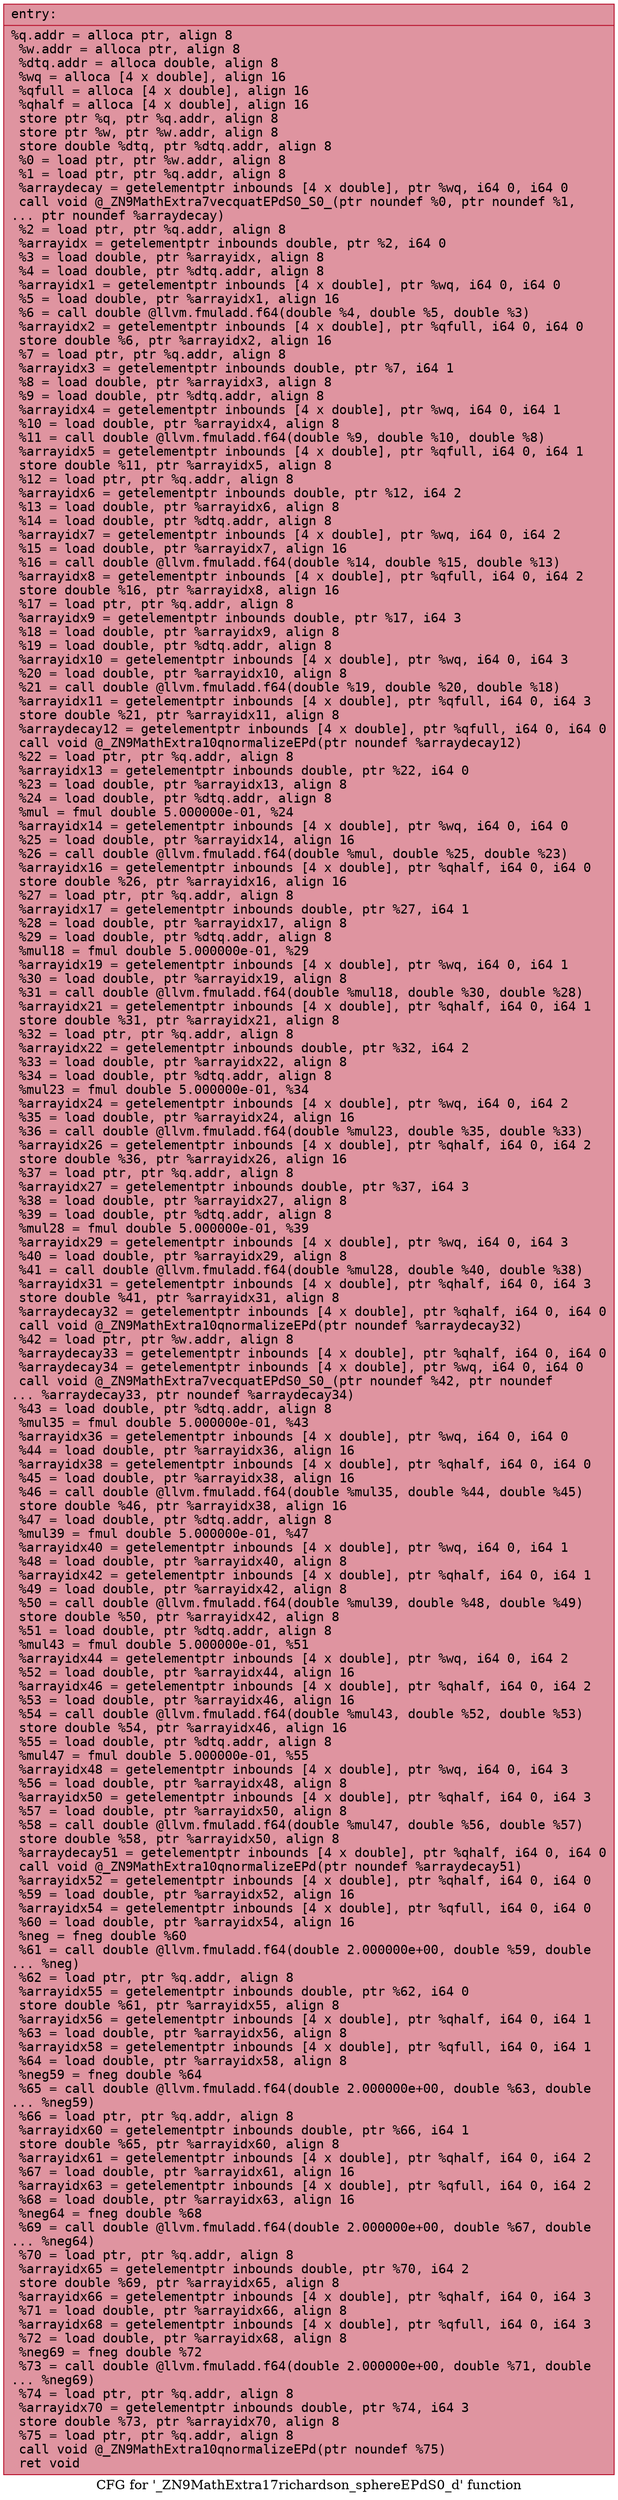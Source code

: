 digraph "CFG for '_ZN9MathExtra17richardson_sphereEPdS0_d' function" {
	label="CFG for '_ZN9MathExtra17richardson_sphereEPdS0_d' function";

	Node0x5583735c8530 [shape=record,color="#b70d28ff", style=filled, fillcolor="#b70d2870" fontname="Courier",label="{entry:\l|  %q.addr = alloca ptr, align 8\l  %w.addr = alloca ptr, align 8\l  %dtq.addr = alloca double, align 8\l  %wq = alloca [4 x double], align 16\l  %qfull = alloca [4 x double], align 16\l  %qhalf = alloca [4 x double], align 16\l  store ptr %q, ptr %q.addr, align 8\l  store ptr %w, ptr %w.addr, align 8\l  store double %dtq, ptr %dtq.addr, align 8\l  %0 = load ptr, ptr %w.addr, align 8\l  %1 = load ptr, ptr %q.addr, align 8\l  %arraydecay = getelementptr inbounds [4 x double], ptr %wq, i64 0, i64 0\l  call void @_ZN9MathExtra7vecquatEPdS0_S0_(ptr noundef %0, ptr noundef %1,\l... ptr noundef %arraydecay)\l  %2 = load ptr, ptr %q.addr, align 8\l  %arrayidx = getelementptr inbounds double, ptr %2, i64 0\l  %3 = load double, ptr %arrayidx, align 8\l  %4 = load double, ptr %dtq.addr, align 8\l  %arrayidx1 = getelementptr inbounds [4 x double], ptr %wq, i64 0, i64 0\l  %5 = load double, ptr %arrayidx1, align 16\l  %6 = call double @llvm.fmuladd.f64(double %4, double %5, double %3)\l  %arrayidx2 = getelementptr inbounds [4 x double], ptr %qfull, i64 0, i64 0\l  store double %6, ptr %arrayidx2, align 16\l  %7 = load ptr, ptr %q.addr, align 8\l  %arrayidx3 = getelementptr inbounds double, ptr %7, i64 1\l  %8 = load double, ptr %arrayidx3, align 8\l  %9 = load double, ptr %dtq.addr, align 8\l  %arrayidx4 = getelementptr inbounds [4 x double], ptr %wq, i64 0, i64 1\l  %10 = load double, ptr %arrayidx4, align 8\l  %11 = call double @llvm.fmuladd.f64(double %9, double %10, double %8)\l  %arrayidx5 = getelementptr inbounds [4 x double], ptr %qfull, i64 0, i64 1\l  store double %11, ptr %arrayidx5, align 8\l  %12 = load ptr, ptr %q.addr, align 8\l  %arrayidx6 = getelementptr inbounds double, ptr %12, i64 2\l  %13 = load double, ptr %arrayidx6, align 8\l  %14 = load double, ptr %dtq.addr, align 8\l  %arrayidx7 = getelementptr inbounds [4 x double], ptr %wq, i64 0, i64 2\l  %15 = load double, ptr %arrayidx7, align 16\l  %16 = call double @llvm.fmuladd.f64(double %14, double %15, double %13)\l  %arrayidx8 = getelementptr inbounds [4 x double], ptr %qfull, i64 0, i64 2\l  store double %16, ptr %arrayidx8, align 16\l  %17 = load ptr, ptr %q.addr, align 8\l  %arrayidx9 = getelementptr inbounds double, ptr %17, i64 3\l  %18 = load double, ptr %arrayidx9, align 8\l  %19 = load double, ptr %dtq.addr, align 8\l  %arrayidx10 = getelementptr inbounds [4 x double], ptr %wq, i64 0, i64 3\l  %20 = load double, ptr %arrayidx10, align 8\l  %21 = call double @llvm.fmuladd.f64(double %19, double %20, double %18)\l  %arrayidx11 = getelementptr inbounds [4 x double], ptr %qfull, i64 0, i64 3\l  store double %21, ptr %arrayidx11, align 8\l  %arraydecay12 = getelementptr inbounds [4 x double], ptr %qfull, i64 0, i64 0\l  call void @_ZN9MathExtra10qnormalizeEPd(ptr noundef %arraydecay12)\l  %22 = load ptr, ptr %q.addr, align 8\l  %arrayidx13 = getelementptr inbounds double, ptr %22, i64 0\l  %23 = load double, ptr %arrayidx13, align 8\l  %24 = load double, ptr %dtq.addr, align 8\l  %mul = fmul double 5.000000e-01, %24\l  %arrayidx14 = getelementptr inbounds [4 x double], ptr %wq, i64 0, i64 0\l  %25 = load double, ptr %arrayidx14, align 16\l  %26 = call double @llvm.fmuladd.f64(double %mul, double %25, double %23)\l  %arrayidx16 = getelementptr inbounds [4 x double], ptr %qhalf, i64 0, i64 0\l  store double %26, ptr %arrayidx16, align 16\l  %27 = load ptr, ptr %q.addr, align 8\l  %arrayidx17 = getelementptr inbounds double, ptr %27, i64 1\l  %28 = load double, ptr %arrayidx17, align 8\l  %29 = load double, ptr %dtq.addr, align 8\l  %mul18 = fmul double 5.000000e-01, %29\l  %arrayidx19 = getelementptr inbounds [4 x double], ptr %wq, i64 0, i64 1\l  %30 = load double, ptr %arrayidx19, align 8\l  %31 = call double @llvm.fmuladd.f64(double %mul18, double %30, double %28)\l  %arrayidx21 = getelementptr inbounds [4 x double], ptr %qhalf, i64 0, i64 1\l  store double %31, ptr %arrayidx21, align 8\l  %32 = load ptr, ptr %q.addr, align 8\l  %arrayidx22 = getelementptr inbounds double, ptr %32, i64 2\l  %33 = load double, ptr %arrayidx22, align 8\l  %34 = load double, ptr %dtq.addr, align 8\l  %mul23 = fmul double 5.000000e-01, %34\l  %arrayidx24 = getelementptr inbounds [4 x double], ptr %wq, i64 0, i64 2\l  %35 = load double, ptr %arrayidx24, align 16\l  %36 = call double @llvm.fmuladd.f64(double %mul23, double %35, double %33)\l  %arrayidx26 = getelementptr inbounds [4 x double], ptr %qhalf, i64 0, i64 2\l  store double %36, ptr %arrayidx26, align 16\l  %37 = load ptr, ptr %q.addr, align 8\l  %arrayidx27 = getelementptr inbounds double, ptr %37, i64 3\l  %38 = load double, ptr %arrayidx27, align 8\l  %39 = load double, ptr %dtq.addr, align 8\l  %mul28 = fmul double 5.000000e-01, %39\l  %arrayidx29 = getelementptr inbounds [4 x double], ptr %wq, i64 0, i64 3\l  %40 = load double, ptr %arrayidx29, align 8\l  %41 = call double @llvm.fmuladd.f64(double %mul28, double %40, double %38)\l  %arrayidx31 = getelementptr inbounds [4 x double], ptr %qhalf, i64 0, i64 3\l  store double %41, ptr %arrayidx31, align 8\l  %arraydecay32 = getelementptr inbounds [4 x double], ptr %qhalf, i64 0, i64 0\l  call void @_ZN9MathExtra10qnormalizeEPd(ptr noundef %arraydecay32)\l  %42 = load ptr, ptr %w.addr, align 8\l  %arraydecay33 = getelementptr inbounds [4 x double], ptr %qhalf, i64 0, i64 0\l  %arraydecay34 = getelementptr inbounds [4 x double], ptr %wq, i64 0, i64 0\l  call void @_ZN9MathExtra7vecquatEPdS0_S0_(ptr noundef %42, ptr noundef\l... %arraydecay33, ptr noundef %arraydecay34)\l  %43 = load double, ptr %dtq.addr, align 8\l  %mul35 = fmul double 5.000000e-01, %43\l  %arrayidx36 = getelementptr inbounds [4 x double], ptr %wq, i64 0, i64 0\l  %44 = load double, ptr %arrayidx36, align 16\l  %arrayidx38 = getelementptr inbounds [4 x double], ptr %qhalf, i64 0, i64 0\l  %45 = load double, ptr %arrayidx38, align 16\l  %46 = call double @llvm.fmuladd.f64(double %mul35, double %44, double %45)\l  store double %46, ptr %arrayidx38, align 16\l  %47 = load double, ptr %dtq.addr, align 8\l  %mul39 = fmul double 5.000000e-01, %47\l  %arrayidx40 = getelementptr inbounds [4 x double], ptr %wq, i64 0, i64 1\l  %48 = load double, ptr %arrayidx40, align 8\l  %arrayidx42 = getelementptr inbounds [4 x double], ptr %qhalf, i64 0, i64 1\l  %49 = load double, ptr %arrayidx42, align 8\l  %50 = call double @llvm.fmuladd.f64(double %mul39, double %48, double %49)\l  store double %50, ptr %arrayidx42, align 8\l  %51 = load double, ptr %dtq.addr, align 8\l  %mul43 = fmul double 5.000000e-01, %51\l  %arrayidx44 = getelementptr inbounds [4 x double], ptr %wq, i64 0, i64 2\l  %52 = load double, ptr %arrayidx44, align 16\l  %arrayidx46 = getelementptr inbounds [4 x double], ptr %qhalf, i64 0, i64 2\l  %53 = load double, ptr %arrayidx46, align 16\l  %54 = call double @llvm.fmuladd.f64(double %mul43, double %52, double %53)\l  store double %54, ptr %arrayidx46, align 16\l  %55 = load double, ptr %dtq.addr, align 8\l  %mul47 = fmul double 5.000000e-01, %55\l  %arrayidx48 = getelementptr inbounds [4 x double], ptr %wq, i64 0, i64 3\l  %56 = load double, ptr %arrayidx48, align 8\l  %arrayidx50 = getelementptr inbounds [4 x double], ptr %qhalf, i64 0, i64 3\l  %57 = load double, ptr %arrayidx50, align 8\l  %58 = call double @llvm.fmuladd.f64(double %mul47, double %56, double %57)\l  store double %58, ptr %arrayidx50, align 8\l  %arraydecay51 = getelementptr inbounds [4 x double], ptr %qhalf, i64 0, i64 0\l  call void @_ZN9MathExtra10qnormalizeEPd(ptr noundef %arraydecay51)\l  %arrayidx52 = getelementptr inbounds [4 x double], ptr %qhalf, i64 0, i64 0\l  %59 = load double, ptr %arrayidx52, align 16\l  %arrayidx54 = getelementptr inbounds [4 x double], ptr %qfull, i64 0, i64 0\l  %60 = load double, ptr %arrayidx54, align 16\l  %neg = fneg double %60\l  %61 = call double @llvm.fmuladd.f64(double 2.000000e+00, double %59, double\l... %neg)\l  %62 = load ptr, ptr %q.addr, align 8\l  %arrayidx55 = getelementptr inbounds double, ptr %62, i64 0\l  store double %61, ptr %arrayidx55, align 8\l  %arrayidx56 = getelementptr inbounds [4 x double], ptr %qhalf, i64 0, i64 1\l  %63 = load double, ptr %arrayidx56, align 8\l  %arrayidx58 = getelementptr inbounds [4 x double], ptr %qfull, i64 0, i64 1\l  %64 = load double, ptr %arrayidx58, align 8\l  %neg59 = fneg double %64\l  %65 = call double @llvm.fmuladd.f64(double 2.000000e+00, double %63, double\l... %neg59)\l  %66 = load ptr, ptr %q.addr, align 8\l  %arrayidx60 = getelementptr inbounds double, ptr %66, i64 1\l  store double %65, ptr %arrayidx60, align 8\l  %arrayidx61 = getelementptr inbounds [4 x double], ptr %qhalf, i64 0, i64 2\l  %67 = load double, ptr %arrayidx61, align 16\l  %arrayidx63 = getelementptr inbounds [4 x double], ptr %qfull, i64 0, i64 2\l  %68 = load double, ptr %arrayidx63, align 16\l  %neg64 = fneg double %68\l  %69 = call double @llvm.fmuladd.f64(double 2.000000e+00, double %67, double\l... %neg64)\l  %70 = load ptr, ptr %q.addr, align 8\l  %arrayidx65 = getelementptr inbounds double, ptr %70, i64 2\l  store double %69, ptr %arrayidx65, align 8\l  %arrayidx66 = getelementptr inbounds [4 x double], ptr %qhalf, i64 0, i64 3\l  %71 = load double, ptr %arrayidx66, align 8\l  %arrayidx68 = getelementptr inbounds [4 x double], ptr %qfull, i64 0, i64 3\l  %72 = load double, ptr %arrayidx68, align 8\l  %neg69 = fneg double %72\l  %73 = call double @llvm.fmuladd.f64(double 2.000000e+00, double %71, double\l... %neg69)\l  %74 = load ptr, ptr %q.addr, align 8\l  %arrayidx70 = getelementptr inbounds double, ptr %74, i64 3\l  store double %73, ptr %arrayidx70, align 8\l  %75 = load ptr, ptr %q.addr, align 8\l  call void @_ZN9MathExtra10qnormalizeEPd(ptr noundef %75)\l  ret void\l}"];
}
